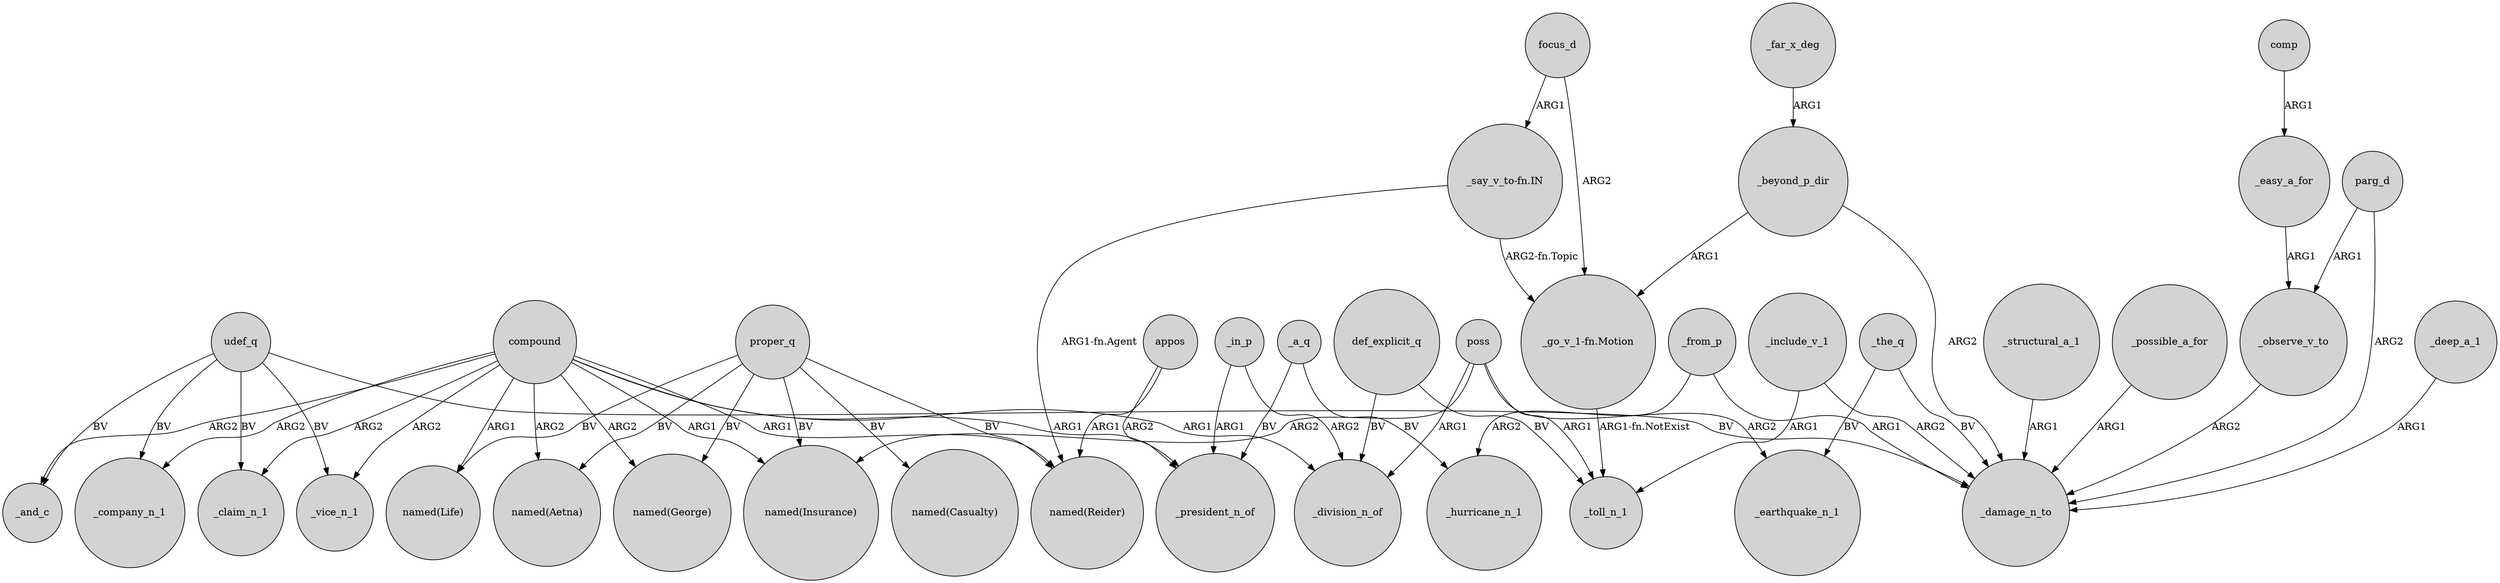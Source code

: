 digraph {
	node [shape=circle style=filled]
	_the_q -> _earthquake_n_1 [label=BV]
	compound -> _vice_n_1 [label=ARG2]
	_beyond_p_dir -> _damage_n_to [label=ARG2]
	udef_q -> _company_n_1 [label=BV]
	_far_x_deg -> _beyond_p_dir [label=ARG1]
	"_go_v_1-fn.Motion" -> _toll_n_1 [label="ARG1-fn.NotExist"]
	udef_q -> _claim_n_1 [label=BV]
	"_say_v_to-fn.IN" -> "_go_v_1-fn.Motion" [label="ARG2-fn.Topic"]
	compound -> "named(Aetna)" [label=ARG2]
	_in_p -> _president_n_of [label=ARG1]
	_easy_a_for -> _observe_v_to [label=ARG1]
	compound -> _company_n_1 [label=ARG2]
	_include_v_1 -> _toll_n_1 [label=ARG1]
	compound -> "named(Reider)" [label=ARG1]
	_deep_a_1 -> _damage_n_to [label=ARG1]
	compound -> _claim_n_1 [label=ARG2]
	compound -> "named(George)" [label=ARG2]
	poss -> _division_n_of [label=ARG1]
	_include_v_1 -> _damage_n_to [label=ARG2]
	appos -> "named(Reider)" [label=ARG1]
	udef_q -> _vice_n_1 [label=BV]
	poss -> _toll_n_1 [label=ARG1]
	"_say_v_to-fn.IN" -> "named(Reider)" [label="ARG1-fn.Agent"]
	def_explicit_q -> _division_n_of [label=BV]
	poss -> _earthquake_n_1 [label=ARG2]
	appos -> _president_n_of [label=ARG2]
	focus_d -> "_go_v_1-fn.Motion" [label=ARG2]
	compound -> _and_c [label=ARG2]
	_from_p -> _hurricane_n_1 [label=ARG2]
	_beyond_p_dir -> "_go_v_1-fn.Motion" [label=ARG1]
	_from_p -> _damage_n_to [label=ARG1]
	compound -> _president_n_of [label=ARG1]
	comp -> _easy_a_for [label=ARG1]
	poss -> "named(Insurance)" [label=ARG2]
	udef_q -> _damage_n_to [label=BV]
	parg_d -> _observe_v_to [label=ARG1]
	proper_q -> "named(George)" [label=BV]
	_a_q -> _president_n_of [label=BV]
	proper_q -> "named(Insurance)" [label=BV]
	def_explicit_q -> _toll_n_1 [label=BV]
	parg_d -> _damage_n_to [label=ARG2]
	_in_p -> _division_n_of [label=ARG2]
	proper_q -> "named(Life)" [label=BV]
	compound -> "named(Insurance)" [label=ARG1]
	proper_q -> "named(Casualty)" [label=BV]
	_structural_a_1 -> _damage_n_to [label=ARG1]
	proper_q -> "named(Reider)" [label=BV]
	_possible_a_for -> _damage_n_to [label=ARG1]
	_the_q -> _damage_n_to [label=BV]
	udef_q -> _and_c [label=BV]
	compound -> "named(Life)" [label=ARG1]
	compound -> _division_n_of [label=ARG1]
	proper_q -> "named(Aetna)" [label=BV]
	_observe_v_to -> _damage_n_to [label=ARG2]
	focus_d -> "_say_v_to-fn.IN" [label=ARG1]
	_a_q -> _hurricane_n_1 [label=BV]
}

